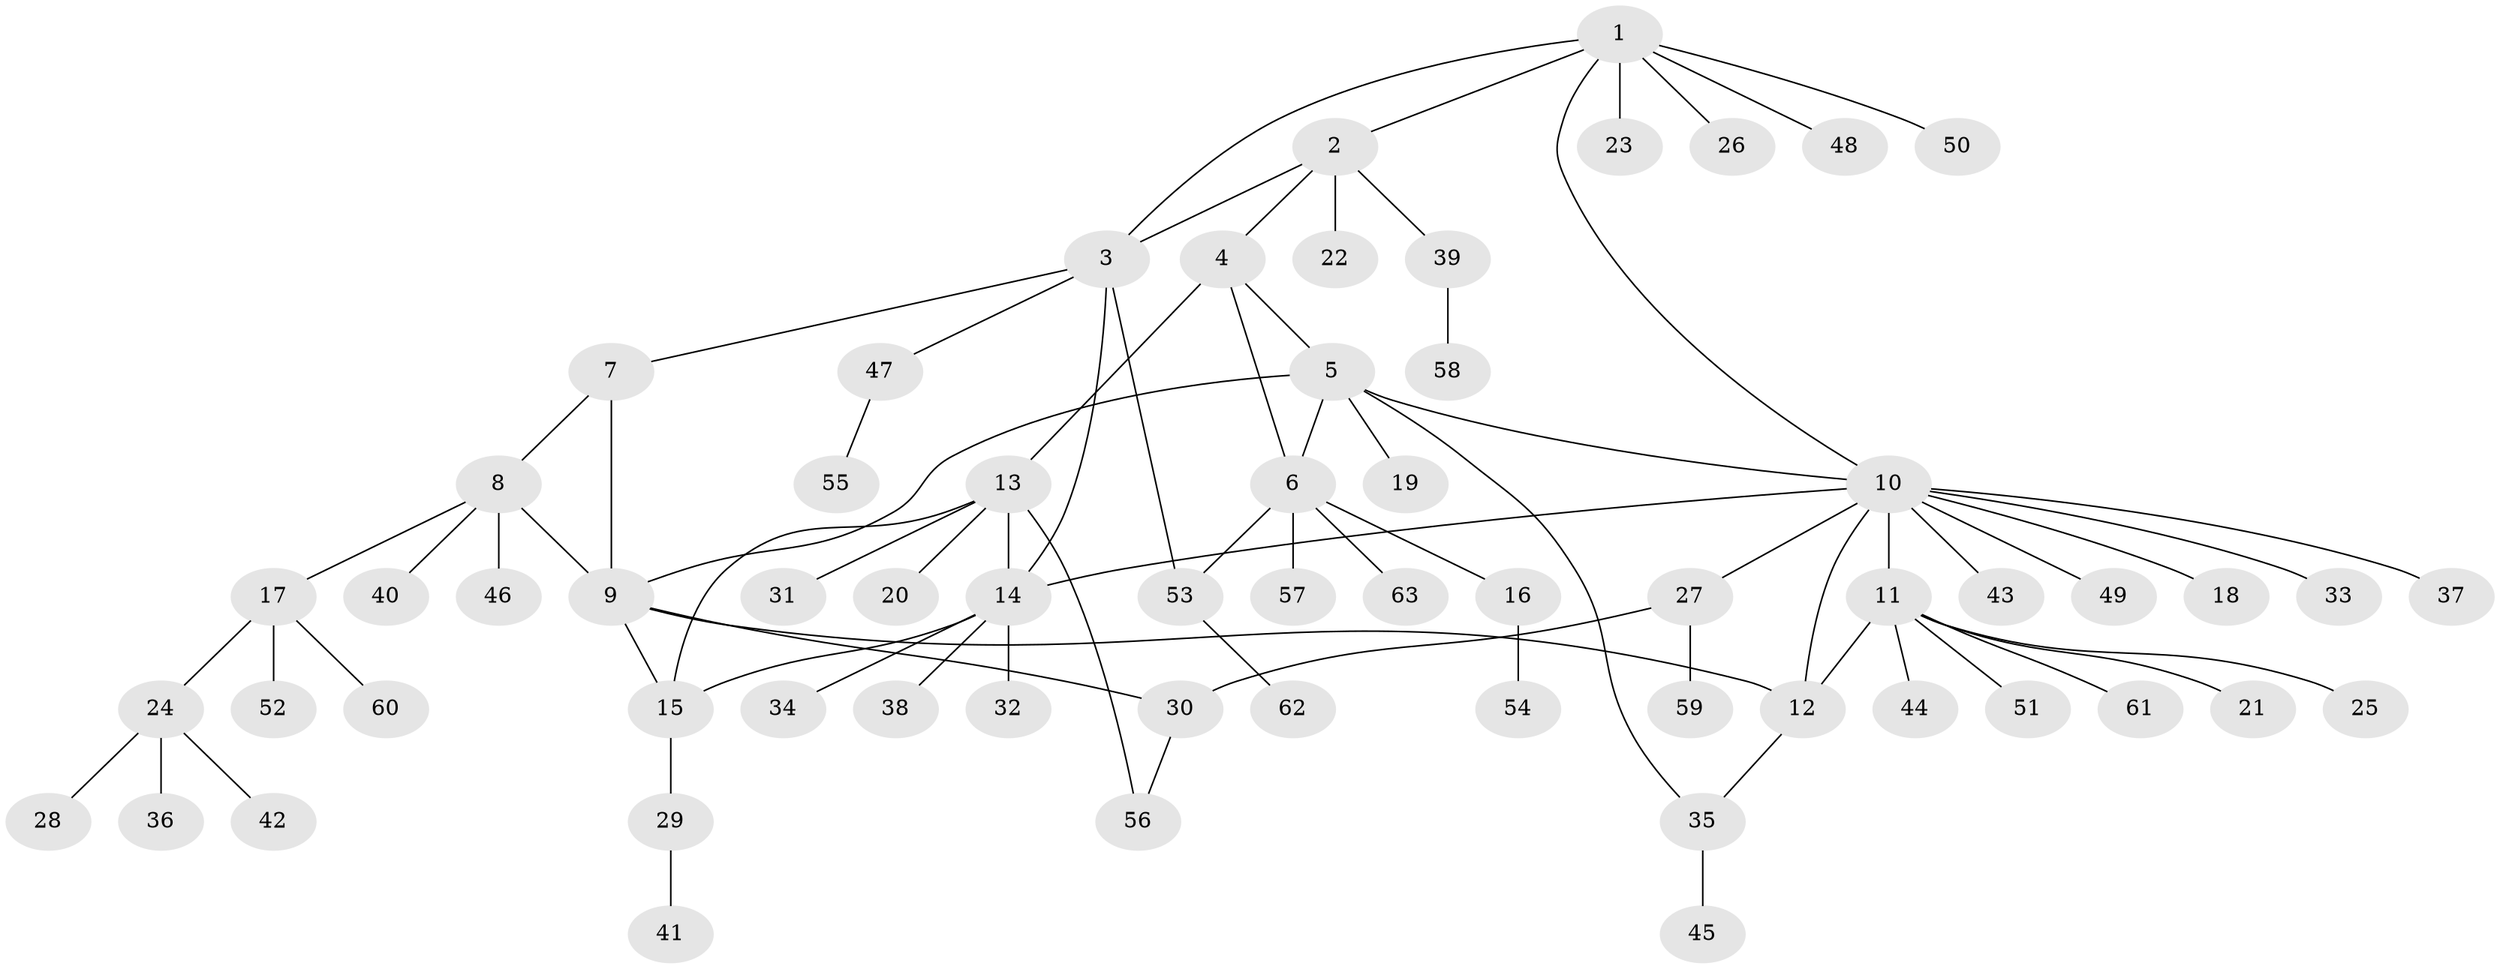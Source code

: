 // coarse degree distribution, {6: 0.08695652173913043, 4: 0.06521739130434782, 7: 0.043478260869565216, 5: 0.043478260869565216, 3: 0.06521739130434782, 8: 0.021739130434782608, 12: 0.021739130434782608, 1: 0.6304347826086957, 2: 0.021739130434782608}
// Generated by graph-tools (version 1.1) at 2025/52/02/27/25 19:52:19]
// undirected, 63 vertices, 77 edges
graph export_dot {
graph [start="1"]
  node [color=gray90,style=filled];
  1;
  2;
  3;
  4;
  5;
  6;
  7;
  8;
  9;
  10;
  11;
  12;
  13;
  14;
  15;
  16;
  17;
  18;
  19;
  20;
  21;
  22;
  23;
  24;
  25;
  26;
  27;
  28;
  29;
  30;
  31;
  32;
  33;
  34;
  35;
  36;
  37;
  38;
  39;
  40;
  41;
  42;
  43;
  44;
  45;
  46;
  47;
  48;
  49;
  50;
  51;
  52;
  53;
  54;
  55;
  56;
  57;
  58;
  59;
  60;
  61;
  62;
  63;
  1 -- 2;
  1 -- 3;
  1 -- 10;
  1 -- 23;
  1 -- 26;
  1 -- 48;
  1 -- 50;
  2 -- 3;
  2 -- 4;
  2 -- 22;
  2 -- 39;
  3 -- 7;
  3 -- 14;
  3 -- 47;
  3 -- 53;
  4 -- 5;
  4 -- 6;
  4 -- 13;
  5 -- 6;
  5 -- 9;
  5 -- 10;
  5 -- 19;
  5 -- 35;
  6 -- 16;
  6 -- 53;
  6 -- 57;
  6 -- 63;
  7 -- 8;
  7 -- 9;
  8 -- 9;
  8 -- 17;
  8 -- 40;
  8 -- 46;
  9 -- 12;
  9 -- 15;
  9 -- 30;
  10 -- 11;
  10 -- 12;
  10 -- 14;
  10 -- 18;
  10 -- 27;
  10 -- 33;
  10 -- 37;
  10 -- 43;
  10 -- 49;
  11 -- 12;
  11 -- 21;
  11 -- 25;
  11 -- 44;
  11 -- 51;
  11 -- 61;
  12 -- 35;
  13 -- 14;
  13 -- 15;
  13 -- 20;
  13 -- 31;
  13 -- 56;
  14 -- 15;
  14 -- 32;
  14 -- 34;
  14 -- 38;
  15 -- 29;
  16 -- 54;
  17 -- 24;
  17 -- 52;
  17 -- 60;
  24 -- 28;
  24 -- 36;
  24 -- 42;
  27 -- 30;
  27 -- 59;
  29 -- 41;
  30 -- 56;
  35 -- 45;
  39 -- 58;
  47 -- 55;
  53 -- 62;
}
